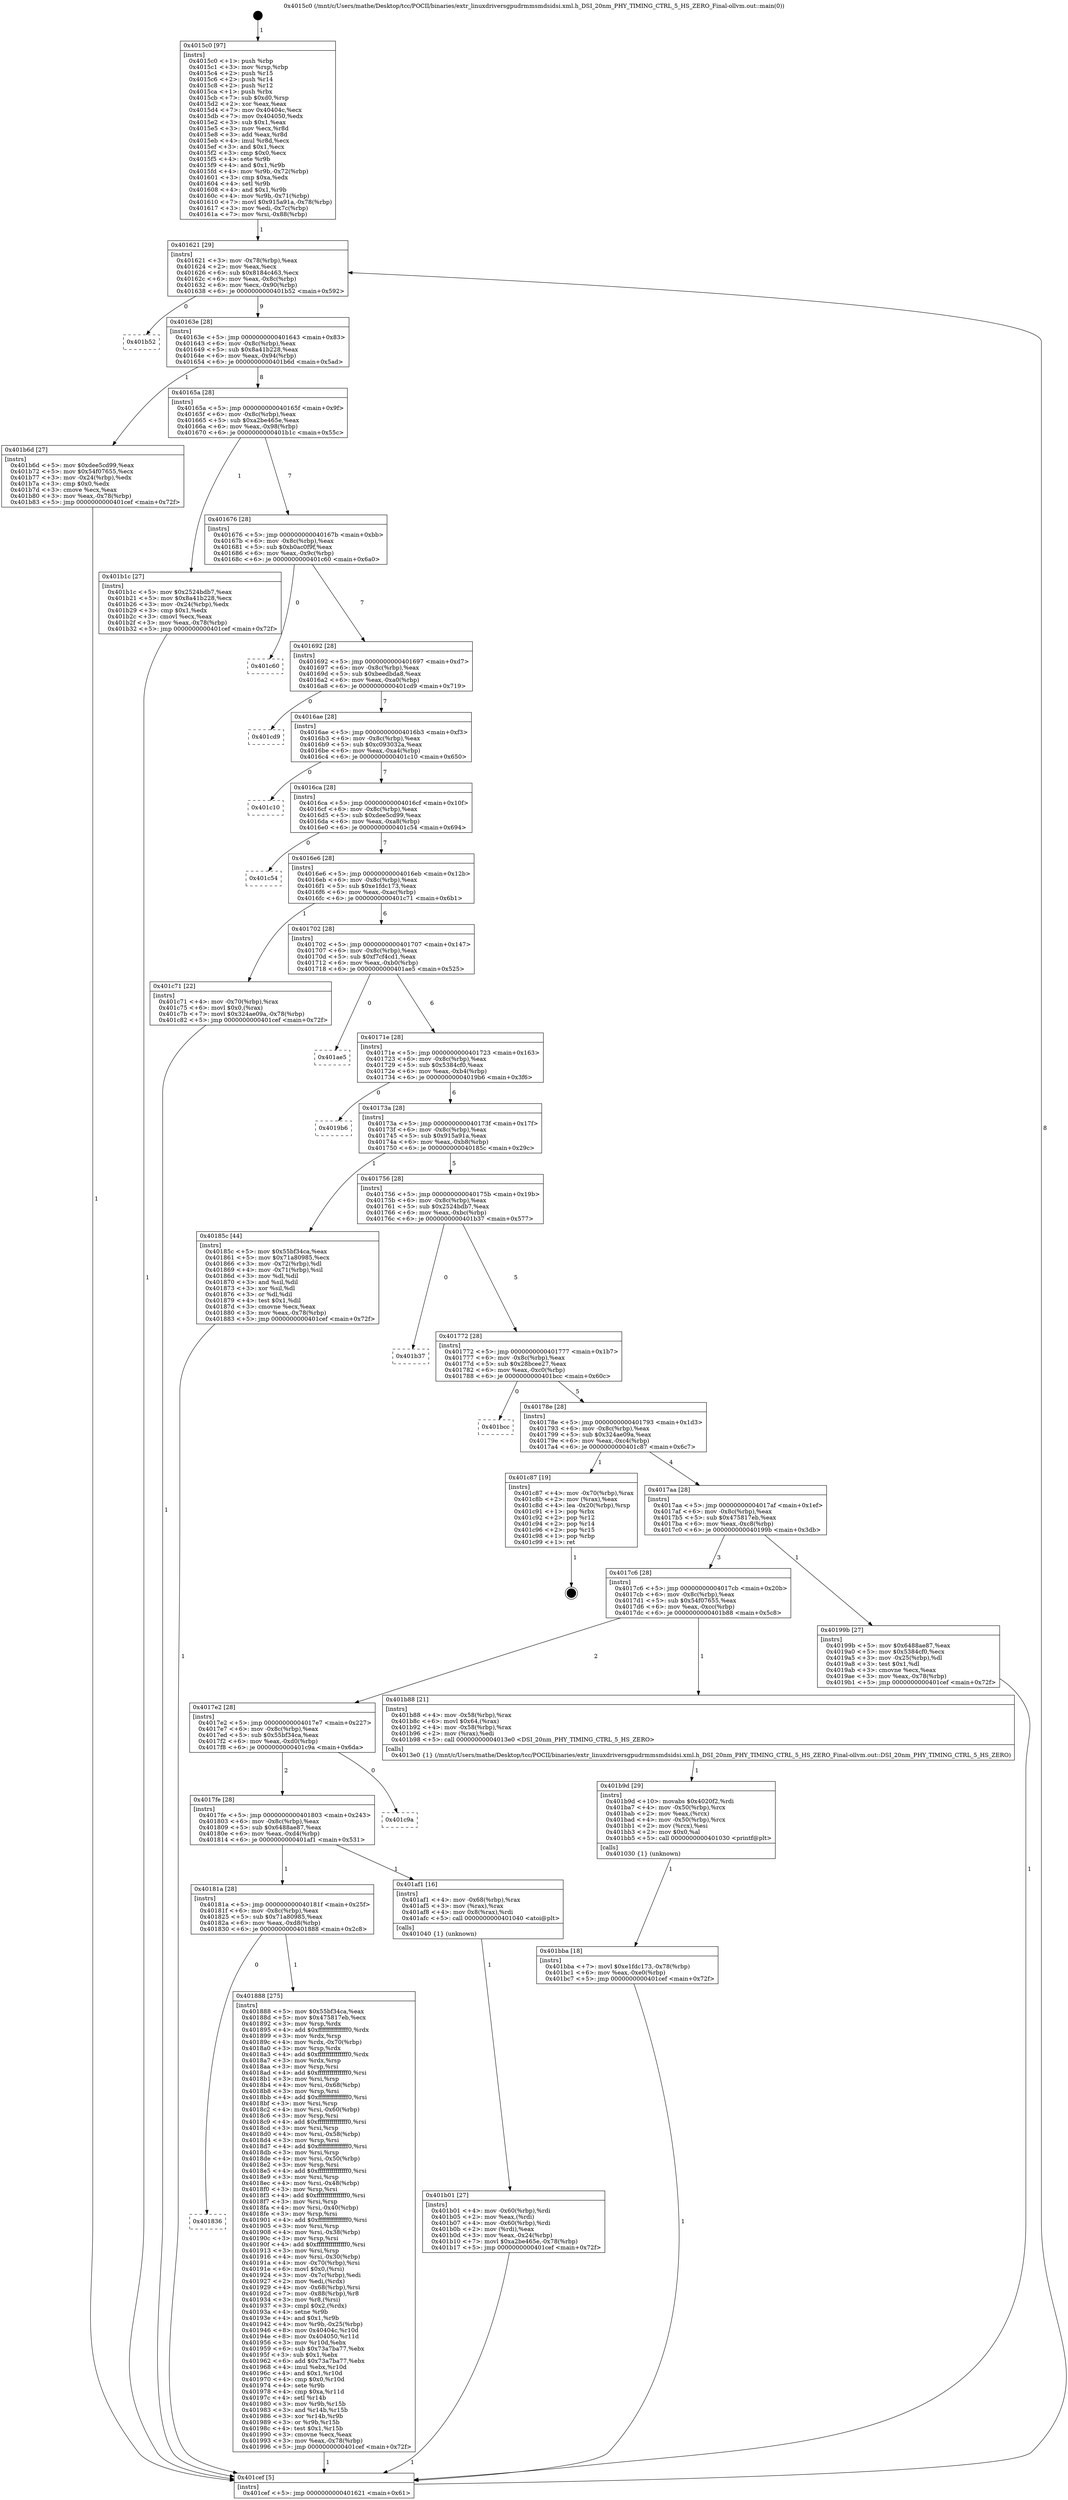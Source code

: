 digraph "0x4015c0" {
  label = "0x4015c0 (/mnt/c/Users/mathe/Desktop/tcc/POCII/binaries/extr_linuxdriversgpudrmmsmdsidsi.xml.h_DSI_20nm_PHY_TIMING_CTRL_5_HS_ZERO_Final-ollvm.out::main(0))"
  labelloc = "t"
  node[shape=record]

  Entry [label="",width=0.3,height=0.3,shape=circle,fillcolor=black,style=filled]
  "0x401621" [label="{
     0x401621 [29]\l
     | [instrs]\l
     &nbsp;&nbsp;0x401621 \<+3\>: mov -0x78(%rbp),%eax\l
     &nbsp;&nbsp;0x401624 \<+2\>: mov %eax,%ecx\l
     &nbsp;&nbsp;0x401626 \<+6\>: sub $0x8184c463,%ecx\l
     &nbsp;&nbsp;0x40162c \<+6\>: mov %eax,-0x8c(%rbp)\l
     &nbsp;&nbsp;0x401632 \<+6\>: mov %ecx,-0x90(%rbp)\l
     &nbsp;&nbsp;0x401638 \<+6\>: je 0000000000401b52 \<main+0x592\>\l
  }"]
  "0x401b52" [label="{
     0x401b52\l
  }", style=dashed]
  "0x40163e" [label="{
     0x40163e [28]\l
     | [instrs]\l
     &nbsp;&nbsp;0x40163e \<+5\>: jmp 0000000000401643 \<main+0x83\>\l
     &nbsp;&nbsp;0x401643 \<+6\>: mov -0x8c(%rbp),%eax\l
     &nbsp;&nbsp;0x401649 \<+5\>: sub $0x8a41b228,%eax\l
     &nbsp;&nbsp;0x40164e \<+6\>: mov %eax,-0x94(%rbp)\l
     &nbsp;&nbsp;0x401654 \<+6\>: je 0000000000401b6d \<main+0x5ad\>\l
  }"]
  Exit [label="",width=0.3,height=0.3,shape=circle,fillcolor=black,style=filled,peripheries=2]
  "0x401b6d" [label="{
     0x401b6d [27]\l
     | [instrs]\l
     &nbsp;&nbsp;0x401b6d \<+5\>: mov $0xdee5cd99,%eax\l
     &nbsp;&nbsp;0x401b72 \<+5\>: mov $0x54f07655,%ecx\l
     &nbsp;&nbsp;0x401b77 \<+3\>: mov -0x24(%rbp),%edx\l
     &nbsp;&nbsp;0x401b7a \<+3\>: cmp $0x0,%edx\l
     &nbsp;&nbsp;0x401b7d \<+3\>: cmove %ecx,%eax\l
     &nbsp;&nbsp;0x401b80 \<+3\>: mov %eax,-0x78(%rbp)\l
     &nbsp;&nbsp;0x401b83 \<+5\>: jmp 0000000000401cef \<main+0x72f\>\l
  }"]
  "0x40165a" [label="{
     0x40165a [28]\l
     | [instrs]\l
     &nbsp;&nbsp;0x40165a \<+5\>: jmp 000000000040165f \<main+0x9f\>\l
     &nbsp;&nbsp;0x40165f \<+6\>: mov -0x8c(%rbp),%eax\l
     &nbsp;&nbsp;0x401665 \<+5\>: sub $0xa2be465e,%eax\l
     &nbsp;&nbsp;0x40166a \<+6\>: mov %eax,-0x98(%rbp)\l
     &nbsp;&nbsp;0x401670 \<+6\>: je 0000000000401b1c \<main+0x55c\>\l
  }"]
  "0x401bba" [label="{
     0x401bba [18]\l
     | [instrs]\l
     &nbsp;&nbsp;0x401bba \<+7\>: movl $0xe1fdc173,-0x78(%rbp)\l
     &nbsp;&nbsp;0x401bc1 \<+6\>: mov %eax,-0xe0(%rbp)\l
     &nbsp;&nbsp;0x401bc7 \<+5\>: jmp 0000000000401cef \<main+0x72f\>\l
  }"]
  "0x401b1c" [label="{
     0x401b1c [27]\l
     | [instrs]\l
     &nbsp;&nbsp;0x401b1c \<+5\>: mov $0x2524bdb7,%eax\l
     &nbsp;&nbsp;0x401b21 \<+5\>: mov $0x8a41b228,%ecx\l
     &nbsp;&nbsp;0x401b26 \<+3\>: mov -0x24(%rbp),%edx\l
     &nbsp;&nbsp;0x401b29 \<+3\>: cmp $0x1,%edx\l
     &nbsp;&nbsp;0x401b2c \<+3\>: cmovl %ecx,%eax\l
     &nbsp;&nbsp;0x401b2f \<+3\>: mov %eax,-0x78(%rbp)\l
     &nbsp;&nbsp;0x401b32 \<+5\>: jmp 0000000000401cef \<main+0x72f\>\l
  }"]
  "0x401676" [label="{
     0x401676 [28]\l
     | [instrs]\l
     &nbsp;&nbsp;0x401676 \<+5\>: jmp 000000000040167b \<main+0xbb\>\l
     &nbsp;&nbsp;0x40167b \<+6\>: mov -0x8c(%rbp),%eax\l
     &nbsp;&nbsp;0x401681 \<+5\>: sub $0xb0ac0f9f,%eax\l
     &nbsp;&nbsp;0x401686 \<+6\>: mov %eax,-0x9c(%rbp)\l
     &nbsp;&nbsp;0x40168c \<+6\>: je 0000000000401c60 \<main+0x6a0\>\l
  }"]
  "0x401b9d" [label="{
     0x401b9d [29]\l
     | [instrs]\l
     &nbsp;&nbsp;0x401b9d \<+10\>: movabs $0x4020f2,%rdi\l
     &nbsp;&nbsp;0x401ba7 \<+4\>: mov -0x50(%rbp),%rcx\l
     &nbsp;&nbsp;0x401bab \<+2\>: mov %eax,(%rcx)\l
     &nbsp;&nbsp;0x401bad \<+4\>: mov -0x50(%rbp),%rcx\l
     &nbsp;&nbsp;0x401bb1 \<+2\>: mov (%rcx),%esi\l
     &nbsp;&nbsp;0x401bb3 \<+2\>: mov $0x0,%al\l
     &nbsp;&nbsp;0x401bb5 \<+5\>: call 0000000000401030 \<printf@plt\>\l
     | [calls]\l
     &nbsp;&nbsp;0x401030 \{1\} (unknown)\l
  }"]
  "0x401c60" [label="{
     0x401c60\l
  }", style=dashed]
  "0x401692" [label="{
     0x401692 [28]\l
     | [instrs]\l
     &nbsp;&nbsp;0x401692 \<+5\>: jmp 0000000000401697 \<main+0xd7\>\l
     &nbsp;&nbsp;0x401697 \<+6\>: mov -0x8c(%rbp),%eax\l
     &nbsp;&nbsp;0x40169d \<+5\>: sub $0xbeedbda8,%eax\l
     &nbsp;&nbsp;0x4016a2 \<+6\>: mov %eax,-0xa0(%rbp)\l
     &nbsp;&nbsp;0x4016a8 \<+6\>: je 0000000000401cd9 \<main+0x719\>\l
  }"]
  "0x401b01" [label="{
     0x401b01 [27]\l
     | [instrs]\l
     &nbsp;&nbsp;0x401b01 \<+4\>: mov -0x60(%rbp),%rdi\l
     &nbsp;&nbsp;0x401b05 \<+2\>: mov %eax,(%rdi)\l
     &nbsp;&nbsp;0x401b07 \<+4\>: mov -0x60(%rbp),%rdi\l
     &nbsp;&nbsp;0x401b0b \<+2\>: mov (%rdi),%eax\l
     &nbsp;&nbsp;0x401b0d \<+3\>: mov %eax,-0x24(%rbp)\l
     &nbsp;&nbsp;0x401b10 \<+7\>: movl $0xa2be465e,-0x78(%rbp)\l
     &nbsp;&nbsp;0x401b17 \<+5\>: jmp 0000000000401cef \<main+0x72f\>\l
  }"]
  "0x401cd9" [label="{
     0x401cd9\l
  }", style=dashed]
  "0x4016ae" [label="{
     0x4016ae [28]\l
     | [instrs]\l
     &nbsp;&nbsp;0x4016ae \<+5\>: jmp 00000000004016b3 \<main+0xf3\>\l
     &nbsp;&nbsp;0x4016b3 \<+6\>: mov -0x8c(%rbp),%eax\l
     &nbsp;&nbsp;0x4016b9 \<+5\>: sub $0xc093032a,%eax\l
     &nbsp;&nbsp;0x4016be \<+6\>: mov %eax,-0xa4(%rbp)\l
     &nbsp;&nbsp;0x4016c4 \<+6\>: je 0000000000401c10 \<main+0x650\>\l
  }"]
  "0x401836" [label="{
     0x401836\l
  }", style=dashed]
  "0x401c10" [label="{
     0x401c10\l
  }", style=dashed]
  "0x4016ca" [label="{
     0x4016ca [28]\l
     | [instrs]\l
     &nbsp;&nbsp;0x4016ca \<+5\>: jmp 00000000004016cf \<main+0x10f\>\l
     &nbsp;&nbsp;0x4016cf \<+6\>: mov -0x8c(%rbp),%eax\l
     &nbsp;&nbsp;0x4016d5 \<+5\>: sub $0xdee5cd99,%eax\l
     &nbsp;&nbsp;0x4016da \<+6\>: mov %eax,-0xa8(%rbp)\l
     &nbsp;&nbsp;0x4016e0 \<+6\>: je 0000000000401c54 \<main+0x694\>\l
  }"]
  "0x401888" [label="{
     0x401888 [275]\l
     | [instrs]\l
     &nbsp;&nbsp;0x401888 \<+5\>: mov $0x55bf34ca,%eax\l
     &nbsp;&nbsp;0x40188d \<+5\>: mov $0x475817eb,%ecx\l
     &nbsp;&nbsp;0x401892 \<+3\>: mov %rsp,%rdx\l
     &nbsp;&nbsp;0x401895 \<+4\>: add $0xfffffffffffffff0,%rdx\l
     &nbsp;&nbsp;0x401899 \<+3\>: mov %rdx,%rsp\l
     &nbsp;&nbsp;0x40189c \<+4\>: mov %rdx,-0x70(%rbp)\l
     &nbsp;&nbsp;0x4018a0 \<+3\>: mov %rsp,%rdx\l
     &nbsp;&nbsp;0x4018a3 \<+4\>: add $0xfffffffffffffff0,%rdx\l
     &nbsp;&nbsp;0x4018a7 \<+3\>: mov %rdx,%rsp\l
     &nbsp;&nbsp;0x4018aa \<+3\>: mov %rsp,%rsi\l
     &nbsp;&nbsp;0x4018ad \<+4\>: add $0xfffffffffffffff0,%rsi\l
     &nbsp;&nbsp;0x4018b1 \<+3\>: mov %rsi,%rsp\l
     &nbsp;&nbsp;0x4018b4 \<+4\>: mov %rsi,-0x68(%rbp)\l
     &nbsp;&nbsp;0x4018b8 \<+3\>: mov %rsp,%rsi\l
     &nbsp;&nbsp;0x4018bb \<+4\>: add $0xfffffffffffffff0,%rsi\l
     &nbsp;&nbsp;0x4018bf \<+3\>: mov %rsi,%rsp\l
     &nbsp;&nbsp;0x4018c2 \<+4\>: mov %rsi,-0x60(%rbp)\l
     &nbsp;&nbsp;0x4018c6 \<+3\>: mov %rsp,%rsi\l
     &nbsp;&nbsp;0x4018c9 \<+4\>: add $0xfffffffffffffff0,%rsi\l
     &nbsp;&nbsp;0x4018cd \<+3\>: mov %rsi,%rsp\l
     &nbsp;&nbsp;0x4018d0 \<+4\>: mov %rsi,-0x58(%rbp)\l
     &nbsp;&nbsp;0x4018d4 \<+3\>: mov %rsp,%rsi\l
     &nbsp;&nbsp;0x4018d7 \<+4\>: add $0xfffffffffffffff0,%rsi\l
     &nbsp;&nbsp;0x4018db \<+3\>: mov %rsi,%rsp\l
     &nbsp;&nbsp;0x4018de \<+4\>: mov %rsi,-0x50(%rbp)\l
     &nbsp;&nbsp;0x4018e2 \<+3\>: mov %rsp,%rsi\l
     &nbsp;&nbsp;0x4018e5 \<+4\>: add $0xfffffffffffffff0,%rsi\l
     &nbsp;&nbsp;0x4018e9 \<+3\>: mov %rsi,%rsp\l
     &nbsp;&nbsp;0x4018ec \<+4\>: mov %rsi,-0x48(%rbp)\l
     &nbsp;&nbsp;0x4018f0 \<+3\>: mov %rsp,%rsi\l
     &nbsp;&nbsp;0x4018f3 \<+4\>: add $0xfffffffffffffff0,%rsi\l
     &nbsp;&nbsp;0x4018f7 \<+3\>: mov %rsi,%rsp\l
     &nbsp;&nbsp;0x4018fa \<+4\>: mov %rsi,-0x40(%rbp)\l
     &nbsp;&nbsp;0x4018fe \<+3\>: mov %rsp,%rsi\l
     &nbsp;&nbsp;0x401901 \<+4\>: add $0xfffffffffffffff0,%rsi\l
     &nbsp;&nbsp;0x401905 \<+3\>: mov %rsi,%rsp\l
     &nbsp;&nbsp;0x401908 \<+4\>: mov %rsi,-0x38(%rbp)\l
     &nbsp;&nbsp;0x40190c \<+3\>: mov %rsp,%rsi\l
     &nbsp;&nbsp;0x40190f \<+4\>: add $0xfffffffffffffff0,%rsi\l
     &nbsp;&nbsp;0x401913 \<+3\>: mov %rsi,%rsp\l
     &nbsp;&nbsp;0x401916 \<+4\>: mov %rsi,-0x30(%rbp)\l
     &nbsp;&nbsp;0x40191a \<+4\>: mov -0x70(%rbp),%rsi\l
     &nbsp;&nbsp;0x40191e \<+6\>: movl $0x0,(%rsi)\l
     &nbsp;&nbsp;0x401924 \<+3\>: mov -0x7c(%rbp),%edi\l
     &nbsp;&nbsp;0x401927 \<+2\>: mov %edi,(%rdx)\l
     &nbsp;&nbsp;0x401929 \<+4\>: mov -0x68(%rbp),%rsi\l
     &nbsp;&nbsp;0x40192d \<+7\>: mov -0x88(%rbp),%r8\l
     &nbsp;&nbsp;0x401934 \<+3\>: mov %r8,(%rsi)\l
     &nbsp;&nbsp;0x401937 \<+3\>: cmpl $0x2,(%rdx)\l
     &nbsp;&nbsp;0x40193a \<+4\>: setne %r9b\l
     &nbsp;&nbsp;0x40193e \<+4\>: and $0x1,%r9b\l
     &nbsp;&nbsp;0x401942 \<+4\>: mov %r9b,-0x25(%rbp)\l
     &nbsp;&nbsp;0x401946 \<+8\>: mov 0x40404c,%r10d\l
     &nbsp;&nbsp;0x40194e \<+8\>: mov 0x404050,%r11d\l
     &nbsp;&nbsp;0x401956 \<+3\>: mov %r10d,%ebx\l
     &nbsp;&nbsp;0x401959 \<+6\>: sub $0x73a7ba77,%ebx\l
     &nbsp;&nbsp;0x40195f \<+3\>: sub $0x1,%ebx\l
     &nbsp;&nbsp;0x401962 \<+6\>: add $0x73a7ba77,%ebx\l
     &nbsp;&nbsp;0x401968 \<+4\>: imul %ebx,%r10d\l
     &nbsp;&nbsp;0x40196c \<+4\>: and $0x1,%r10d\l
     &nbsp;&nbsp;0x401970 \<+4\>: cmp $0x0,%r10d\l
     &nbsp;&nbsp;0x401974 \<+4\>: sete %r9b\l
     &nbsp;&nbsp;0x401978 \<+4\>: cmp $0xa,%r11d\l
     &nbsp;&nbsp;0x40197c \<+4\>: setl %r14b\l
     &nbsp;&nbsp;0x401980 \<+3\>: mov %r9b,%r15b\l
     &nbsp;&nbsp;0x401983 \<+3\>: and %r14b,%r15b\l
     &nbsp;&nbsp;0x401986 \<+3\>: xor %r14b,%r9b\l
     &nbsp;&nbsp;0x401989 \<+3\>: or %r9b,%r15b\l
     &nbsp;&nbsp;0x40198c \<+4\>: test $0x1,%r15b\l
     &nbsp;&nbsp;0x401990 \<+3\>: cmovne %ecx,%eax\l
     &nbsp;&nbsp;0x401993 \<+3\>: mov %eax,-0x78(%rbp)\l
     &nbsp;&nbsp;0x401996 \<+5\>: jmp 0000000000401cef \<main+0x72f\>\l
  }"]
  "0x401c54" [label="{
     0x401c54\l
  }", style=dashed]
  "0x4016e6" [label="{
     0x4016e6 [28]\l
     | [instrs]\l
     &nbsp;&nbsp;0x4016e6 \<+5\>: jmp 00000000004016eb \<main+0x12b\>\l
     &nbsp;&nbsp;0x4016eb \<+6\>: mov -0x8c(%rbp),%eax\l
     &nbsp;&nbsp;0x4016f1 \<+5\>: sub $0xe1fdc173,%eax\l
     &nbsp;&nbsp;0x4016f6 \<+6\>: mov %eax,-0xac(%rbp)\l
     &nbsp;&nbsp;0x4016fc \<+6\>: je 0000000000401c71 \<main+0x6b1\>\l
  }"]
  "0x40181a" [label="{
     0x40181a [28]\l
     | [instrs]\l
     &nbsp;&nbsp;0x40181a \<+5\>: jmp 000000000040181f \<main+0x25f\>\l
     &nbsp;&nbsp;0x40181f \<+6\>: mov -0x8c(%rbp),%eax\l
     &nbsp;&nbsp;0x401825 \<+5\>: sub $0x71a80985,%eax\l
     &nbsp;&nbsp;0x40182a \<+6\>: mov %eax,-0xd8(%rbp)\l
     &nbsp;&nbsp;0x401830 \<+6\>: je 0000000000401888 \<main+0x2c8\>\l
  }"]
  "0x401c71" [label="{
     0x401c71 [22]\l
     | [instrs]\l
     &nbsp;&nbsp;0x401c71 \<+4\>: mov -0x70(%rbp),%rax\l
     &nbsp;&nbsp;0x401c75 \<+6\>: movl $0x0,(%rax)\l
     &nbsp;&nbsp;0x401c7b \<+7\>: movl $0x324ae09a,-0x78(%rbp)\l
     &nbsp;&nbsp;0x401c82 \<+5\>: jmp 0000000000401cef \<main+0x72f\>\l
  }"]
  "0x401702" [label="{
     0x401702 [28]\l
     | [instrs]\l
     &nbsp;&nbsp;0x401702 \<+5\>: jmp 0000000000401707 \<main+0x147\>\l
     &nbsp;&nbsp;0x401707 \<+6\>: mov -0x8c(%rbp),%eax\l
     &nbsp;&nbsp;0x40170d \<+5\>: sub $0xf7cf4cd1,%eax\l
     &nbsp;&nbsp;0x401712 \<+6\>: mov %eax,-0xb0(%rbp)\l
     &nbsp;&nbsp;0x401718 \<+6\>: je 0000000000401ae5 \<main+0x525\>\l
  }"]
  "0x401af1" [label="{
     0x401af1 [16]\l
     | [instrs]\l
     &nbsp;&nbsp;0x401af1 \<+4\>: mov -0x68(%rbp),%rax\l
     &nbsp;&nbsp;0x401af5 \<+3\>: mov (%rax),%rax\l
     &nbsp;&nbsp;0x401af8 \<+4\>: mov 0x8(%rax),%rdi\l
     &nbsp;&nbsp;0x401afc \<+5\>: call 0000000000401040 \<atoi@plt\>\l
     | [calls]\l
     &nbsp;&nbsp;0x401040 \{1\} (unknown)\l
  }"]
  "0x401ae5" [label="{
     0x401ae5\l
  }", style=dashed]
  "0x40171e" [label="{
     0x40171e [28]\l
     | [instrs]\l
     &nbsp;&nbsp;0x40171e \<+5\>: jmp 0000000000401723 \<main+0x163\>\l
     &nbsp;&nbsp;0x401723 \<+6\>: mov -0x8c(%rbp),%eax\l
     &nbsp;&nbsp;0x401729 \<+5\>: sub $0x5384cf0,%eax\l
     &nbsp;&nbsp;0x40172e \<+6\>: mov %eax,-0xb4(%rbp)\l
     &nbsp;&nbsp;0x401734 \<+6\>: je 00000000004019b6 \<main+0x3f6\>\l
  }"]
  "0x4017fe" [label="{
     0x4017fe [28]\l
     | [instrs]\l
     &nbsp;&nbsp;0x4017fe \<+5\>: jmp 0000000000401803 \<main+0x243\>\l
     &nbsp;&nbsp;0x401803 \<+6\>: mov -0x8c(%rbp),%eax\l
     &nbsp;&nbsp;0x401809 \<+5\>: sub $0x6488ae87,%eax\l
     &nbsp;&nbsp;0x40180e \<+6\>: mov %eax,-0xd4(%rbp)\l
     &nbsp;&nbsp;0x401814 \<+6\>: je 0000000000401af1 \<main+0x531\>\l
  }"]
  "0x4019b6" [label="{
     0x4019b6\l
  }", style=dashed]
  "0x40173a" [label="{
     0x40173a [28]\l
     | [instrs]\l
     &nbsp;&nbsp;0x40173a \<+5\>: jmp 000000000040173f \<main+0x17f\>\l
     &nbsp;&nbsp;0x40173f \<+6\>: mov -0x8c(%rbp),%eax\l
     &nbsp;&nbsp;0x401745 \<+5\>: sub $0x915a91a,%eax\l
     &nbsp;&nbsp;0x40174a \<+6\>: mov %eax,-0xb8(%rbp)\l
     &nbsp;&nbsp;0x401750 \<+6\>: je 000000000040185c \<main+0x29c\>\l
  }"]
  "0x401c9a" [label="{
     0x401c9a\l
  }", style=dashed]
  "0x40185c" [label="{
     0x40185c [44]\l
     | [instrs]\l
     &nbsp;&nbsp;0x40185c \<+5\>: mov $0x55bf34ca,%eax\l
     &nbsp;&nbsp;0x401861 \<+5\>: mov $0x71a80985,%ecx\l
     &nbsp;&nbsp;0x401866 \<+3\>: mov -0x72(%rbp),%dl\l
     &nbsp;&nbsp;0x401869 \<+4\>: mov -0x71(%rbp),%sil\l
     &nbsp;&nbsp;0x40186d \<+3\>: mov %dl,%dil\l
     &nbsp;&nbsp;0x401870 \<+3\>: and %sil,%dil\l
     &nbsp;&nbsp;0x401873 \<+3\>: xor %sil,%dl\l
     &nbsp;&nbsp;0x401876 \<+3\>: or %dl,%dil\l
     &nbsp;&nbsp;0x401879 \<+4\>: test $0x1,%dil\l
     &nbsp;&nbsp;0x40187d \<+3\>: cmovne %ecx,%eax\l
     &nbsp;&nbsp;0x401880 \<+3\>: mov %eax,-0x78(%rbp)\l
     &nbsp;&nbsp;0x401883 \<+5\>: jmp 0000000000401cef \<main+0x72f\>\l
  }"]
  "0x401756" [label="{
     0x401756 [28]\l
     | [instrs]\l
     &nbsp;&nbsp;0x401756 \<+5\>: jmp 000000000040175b \<main+0x19b\>\l
     &nbsp;&nbsp;0x40175b \<+6\>: mov -0x8c(%rbp),%eax\l
     &nbsp;&nbsp;0x401761 \<+5\>: sub $0x2524bdb7,%eax\l
     &nbsp;&nbsp;0x401766 \<+6\>: mov %eax,-0xbc(%rbp)\l
     &nbsp;&nbsp;0x40176c \<+6\>: je 0000000000401b37 \<main+0x577\>\l
  }"]
  "0x401cef" [label="{
     0x401cef [5]\l
     | [instrs]\l
     &nbsp;&nbsp;0x401cef \<+5\>: jmp 0000000000401621 \<main+0x61\>\l
  }"]
  "0x4015c0" [label="{
     0x4015c0 [97]\l
     | [instrs]\l
     &nbsp;&nbsp;0x4015c0 \<+1\>: push %rbp\l
     &nbsp;&nbsp;0x4015c1 \<+3\>: mov %rsp,%rbp\l
     &nbsp;&nbsp;0x4015c4 \<+2\>: push %r15\l
     &nbsp;&nbsp;0x4015c6 \<+2\>: push %r14\l
     &nbsp;&nbsp;0x4015c8 \<+2\>: push %r12\l
     &nbsp;&nbsp;0x4015ca \<+1\>: push %rbx\l
     &nbsp;&nbsp;0x4015cb \<+7\>: sub $0xd0,%rsp\l
     &nbsp;&nbsp;0x4015d2 \<+2\>: xor %eax,%eax\l
     &nbsp;&nbsp;0x4015d4 \<+7\>: mov 0x40404c,%ecx\l
     &nbsp;&nbsp;0x4015db \<+7\>: mov 0x404050,%edx\l
     &nbsp;&nbsp;0x4015e2 \<+3\>: sub $0x1,%eax\l
     &nbsp;&nbsp;0x4015e5 \<+3\>: mov %ecx,%r8d\l
     &nbsp;&nbsp;0x4015e8 \<+3\>: add %eax,%r8d\l
     &nbsp;&nbsp;0x4015eb \<+4\>: imul %r8d,%ecx\l
     &nbsp;&nbsp;0x4015ef \<+3\>: and $0x1,%ecx\l
     &nbsp;&nbsp;0x4015f2 \<+3\>: cmp $0x0,%ecx\l
     &nbsp;&nbsp;0x4015f5 \<+4\>: sete %r9b\l
     &nbsp;&nbsp;0x4015f9 \<+4\>: and $0x1,%r9b\l
     &nbsp;&nbsp;0x4015fd \<+4\>: mov %r9b,-0x72(%rbp)\l
     &nbsp;&nbsp;0x401601 \<+3\>: cmp $0xa,%edx\l
     &nbsp;&nbsp;0x401604 \<+4\>: setl %r9b\l
     &nbsp;&nbsp;0x401608 \<+4\>: and $0x1,%r9b\l
     &nbsp;&nbsp;0x40160c \<+4\>: mov %r9b,-0x71(%rbp)\l
     &nbsp;&nbsp;0x401610 \<+7\>: movl $0x915a91a,-0x78(%rbp)\l
     &nbsp;&nbsp;0x401617 \<+3\>: mov %edi,-0x7c(%rbp)\l
     &nbsp;&nbsp;0x40161a \<+7\>: mov %rsi,-0x88(%rbp)\l
  }"]
  "0x4017e2" [label="{
     0x4017e2 [28]\l
     | [instrs]\l
     &nbsp;&nbsp;0x4017e2 \<+5\>: jmp 00000000004017e7 \<main+0x227\>\l
     &nbsp;&nbsp;0x4017e7 \<+6\>: mov -0x8c(%rbp),%eax\l
     &nbsp;&nbsp;0x4017ed \<+5\>: sub $0x55bf34ca,%eax\l
     &nbsp;&nbsp;0x4017f2 \<+6\>: mov %eax,-0xd0(%rbp)\l
     &nbsp;&nbsp;0x4017f8 \<+6\>: je 0000000000401c9a \<main+0x6da\>\l
  }"]
  "0x401b37" [label="{
     0x401b37\l
  }", style=dashed]
  "0x401772" [label="{
     0x401772 [28]\l
     | [instrs]\l
     &nbsp;&nbsp;0x401772 \<+5\>: jmp 0000000000401777 \<main+0x1b7\>\l
     &nbsp;&nbsp;0x401777 \<+6\>: mov -0x8c(%rbp),%eax\l
     &nbsp;&nbsp;0x40177d \<+5\>: sub $0x28bcee27,%eax\l
     &nbsp;&nbsp;0x401782 \<+6\>: mov %eax,-0xc0(%rbp)\l
     &nbsp;&nbsp;0x401788 \<+6\>: je 0000000000401bcc \<main+0x60c\>\l
  }"]
  "0x401b88" [label="{
     0x401b88 [21]\l
     | [instrs]\l
     &nbsp;&nbsp;0x401b88 \<+4\>: mov -0x58(%rbp),%rax\l
     &nbsp;&nbsp;0x401b8c \<+6\>: movl $0x64,(%rax)\l
     &nbsp;&nbsp;0x401b92 \<+4\>: mov -0x58(%rbp),%rax\l
     &nbsp;&nbsp;0x401b96 \<+2\>: mov (%rax),%edi\l
     &nbsp;&nbsp;0x401b98 \<+5\>: call 00000000004013e0 \<DSI_20nm_PHY_TIMING_CTRL_5_HS_ZERO\>\l
     | [calls]\l
     &nbsp;&nbsp;0x4013e0 \{1\} (/mnt/c/Users/mathe/Desktop/tcc/POCII/binaries/extr_linuxdriversgpudrmmsmdsidsi.xml.h_DSI_20nm_PHY_TIMING_CTRL_5_HS_ZERO_Final-ollvm.out::DSI_20nm_PHY_TIMING_CTRL_5_HS_ZERO)\l
  }"]
  "0x401bcc" [label="{
     0x401bcc\l
  }", style=dashed]
  "0x40178e" [label="{
     0x40178e [28]\l
     | [instrs]\l
     &nbsp;&nbsp;0x40178e \<+5\>: jmp 0000000000401793 \<main+0x1d3\>\l
     &nbsp;&nbsp;0x401793 \<+6\>: mov -0x8c(%rbp),%eax\l
     &nbsp;&nbsp;0x401799 \<+5\>: sub $0x324ae09a,%eax\l
     &nbsp;&nbsp;0x40179e \<+6\>: mov %eax,-0xc4(%rbp)\l
     &nbsp;&nbsp;0x4017a4 \<+6\>: je 0000000000401c87 \<main+0x6c7\>\l
  }"]
  "0x4017c6" [label="{
     0x4017c6 [28]\l
     | [instrs]\l
     &nbsp;&nbsp;0x4017c6 \<+5\>: jmp 00000000004017cb \<main+0x20b\>\l
     &nbsp;&nbsp;0x4017cb \<+6\>: mov -0x8c(%rbp),%eax\l
     &nbsp;&nbsp;0x4017d1 \<+5\>: sub $0x54f07655,%eax\l
     &nbsp;&nbsp;0x4017d6 \<+6\>: mov %eax,-0xcc(%rbp)\l
     &nbsp;&nbsp;0x4017dc \<+6\>: je 0000000000401b88 \<main+0x5c8\>\l
  }"]
  "0x401c87" [label="{
     0x401c87 [19]\l
     | [instrs]\l
     &nbsp;&nbsp;0x401c87 \<+4\>: mov -0x70(%rbp),%rax\l
     &nbsp;&nbsp;0x401c8b \<+2\>: mov (%rax),%eax\l
     &nbsp;&nbsp;0x401c8d \<+4\>: lea -0x20(%rbp),%rsp\l
     &nbsp;&nbsp;0x401c91 \<+1\>: pop %rbx\l
     &nbsp;&nbsp;0x401c92 \<+2\>: pop %r12\l
     &nbsp;&nbsp;0x401c94 \<+2\>: pop %r14\l
     &nbsp;&nbsp;0x401c96 \<+2\>: pop %r15\l
     &nbsp;&nbsp;0x401c98 \<+1\>: pop %rbp\l
     &nbsp;&nbsp;0x401c99 \<+1\>: ret\l
  }"]
  "0x4017aa" [label="{
     0x4017aa [28]\l
     | [instrs]\l
     &nbsp;&nbsp;0x4017aa \<+5\>: jmp 00000000004017af \<main+0x1ef\>\l
     &nbsp;&nbsp;0x4017af \<+6\>: mov -0x8c(%rbp),%eax\l
     &nbsp;&nbsp;0x4017b5 \<+5\>: sub $0x475817eb,%eax\l
     &nbsp;&nbsp;0x4017ba \<+6\>: mov %eax,-0xc8(%rbp)\l
     &nbsp;&nbsp;0x4017c0 \<+6\>: je 000000000040199b \<main+0x3db\>\l
  }"]
  "0x40199b" [label="{
     0x40199b [27]\l
     | [instrs]\l
     &nbsp;&nbsp;0x40199b \<+5\>: mov $0x6488ae87,%eax\l
     &nbsp;&nbsp;0x4019a0 \<+5\>: mov $0x5384cf0,%ecx\l
     &nbsp;&nbsp;0x4019a5 \<+3\>: mov -0x25(%rbp),%dl\l
     &nbsp;&nbsp;0x4019a8 \<+3\>: test $0x1,%dl\l
     &nbsp;&nbsp;0x4019ab \<+3\>: cmovne %ecx,%eax\l
     &nbsp;&nbsp;0x4019ae \<+3\>: mov %eax,-0x78(%rbp)\l
     &nbsp;&nbsp;0x4019b1 \<+5\>: jmp 0000000000401cef \<main+0x72f\>\l
  }"]
  Entry -> "0x4015c0" [label=" 1"]
  "0x401621" -> "0x401b52" [label=" 0"]
  "0x401621" -> "0x40163e" [label=" 9"]
  "0x401c87" -> Exit [label=" 1"]
  "0x40163e" -> "0x401b6d" [label=" 1"]
  "0x40163e" -> "0x40165a" [label=" 8"]
  "0x401c71" -> "0x401cef" [label=" 1"]
  "0x40165a" -> "0x401b1c" [label=" 1"]
  "0x40165a" -> "0x401676" [label=" 7"]
  "0x401bba" -> "0x401cef" [label=" 1"]
  "0x401676" -> "0x401c60" [label=" 0"]
  "0x401676" -> "0x401692" [label=" 7"]
  "0x401b9d" -> "0x401bba" [label=" 1"]
  "0x401692" -> "0x401cd9" [label=" 0"]
  "0x401692" -> "0x4016ae" [label=" 7"]
  "0x401b88" -> "0x401b9d" [label=" 1"]
  "0x4016ae" -> "0x401c10" [label=" 0"]
  "0x4016ae" -> "0x4016ca" [label=" 7"]
  "0x401b1c" -> "0x401cef" [label=" 1"]
  "0x4016ca" -> "0x401c54" [label=" 0"]
  "0x4016ca" -> "0x4016e6" [label=" 7"]
  "0x401b01" -> "0x401cef" [label=" 1"]
  "0x4016e6" -> "0x401c71" [label=" 1"]
  "0x4016e6" -> "0x401702" [label=" 6"]
  "0x40199b" -> "0x401cef" [label=" 1"]
  "0x401702" -> "0x401ae5" [label=" 0"]
  "0x401702" -> "0x40171e" [label=" 6"]
  "0x401888" -> "0x401cef" [label=" 1"]
  "0x40171e" -> "0x4019b6" [label=" 0"]
  "0x40171e" -> "0x40173a" [label=" 6"]
  "0x40181a" -> "0x401836" [label=" 0"]
  "0x40173a" -> "0x40185c" [label=" 1"]
  "0x40173a" -> "0x401756" [label=" 5"]
  "0x40185c" -> "0x401cef" [label=" 1"]
  "0x4015c0" -> "0x401621" [label=" 1"]
  "0x401cef" -> "0x401621" [label=" 8"]
  "0x40181a" -> "0x401888" [label=" 1"]
  "0x401756" -> "0x401b37" [label=" 0"]
  "0x401756" -> "0x401772" [label=" 5"]
  "0x4017fe" -> "0x40181a" [label=" 1"]
  "0x401772" -> "0x401bcc" [label=" 0"]
  "0x401772" -> "0x40178e" [label=" 5"]
  "0x4017fe" -> "0x401af1" [label=" 1"]
  "0x40178e" -> "0x401c87" [label=" 1"]
  "0x40178e" -> "0x4017aa" [label=" 4"]
  "0x4017e2" -> "0x4017fe" [label=" 2"]
  "0x4017aa" -> "0x40199b" [label=" 1"]
  "0x4017aa" -> "0x4017c6" [label=" 3"]
  "0x401b6d" -> "0x401cef" [label=" 1"]
  "0x4017c6" -> "0x401b88" [label=" 1"]
  "0x4017c6" -> "0x4017e2" [label=" 2"]
  "0x401af1" -> "0x401b01" [label=" 1"]
  "0x4017e2" -> "0x401c9a" [label=" 0"]
}
